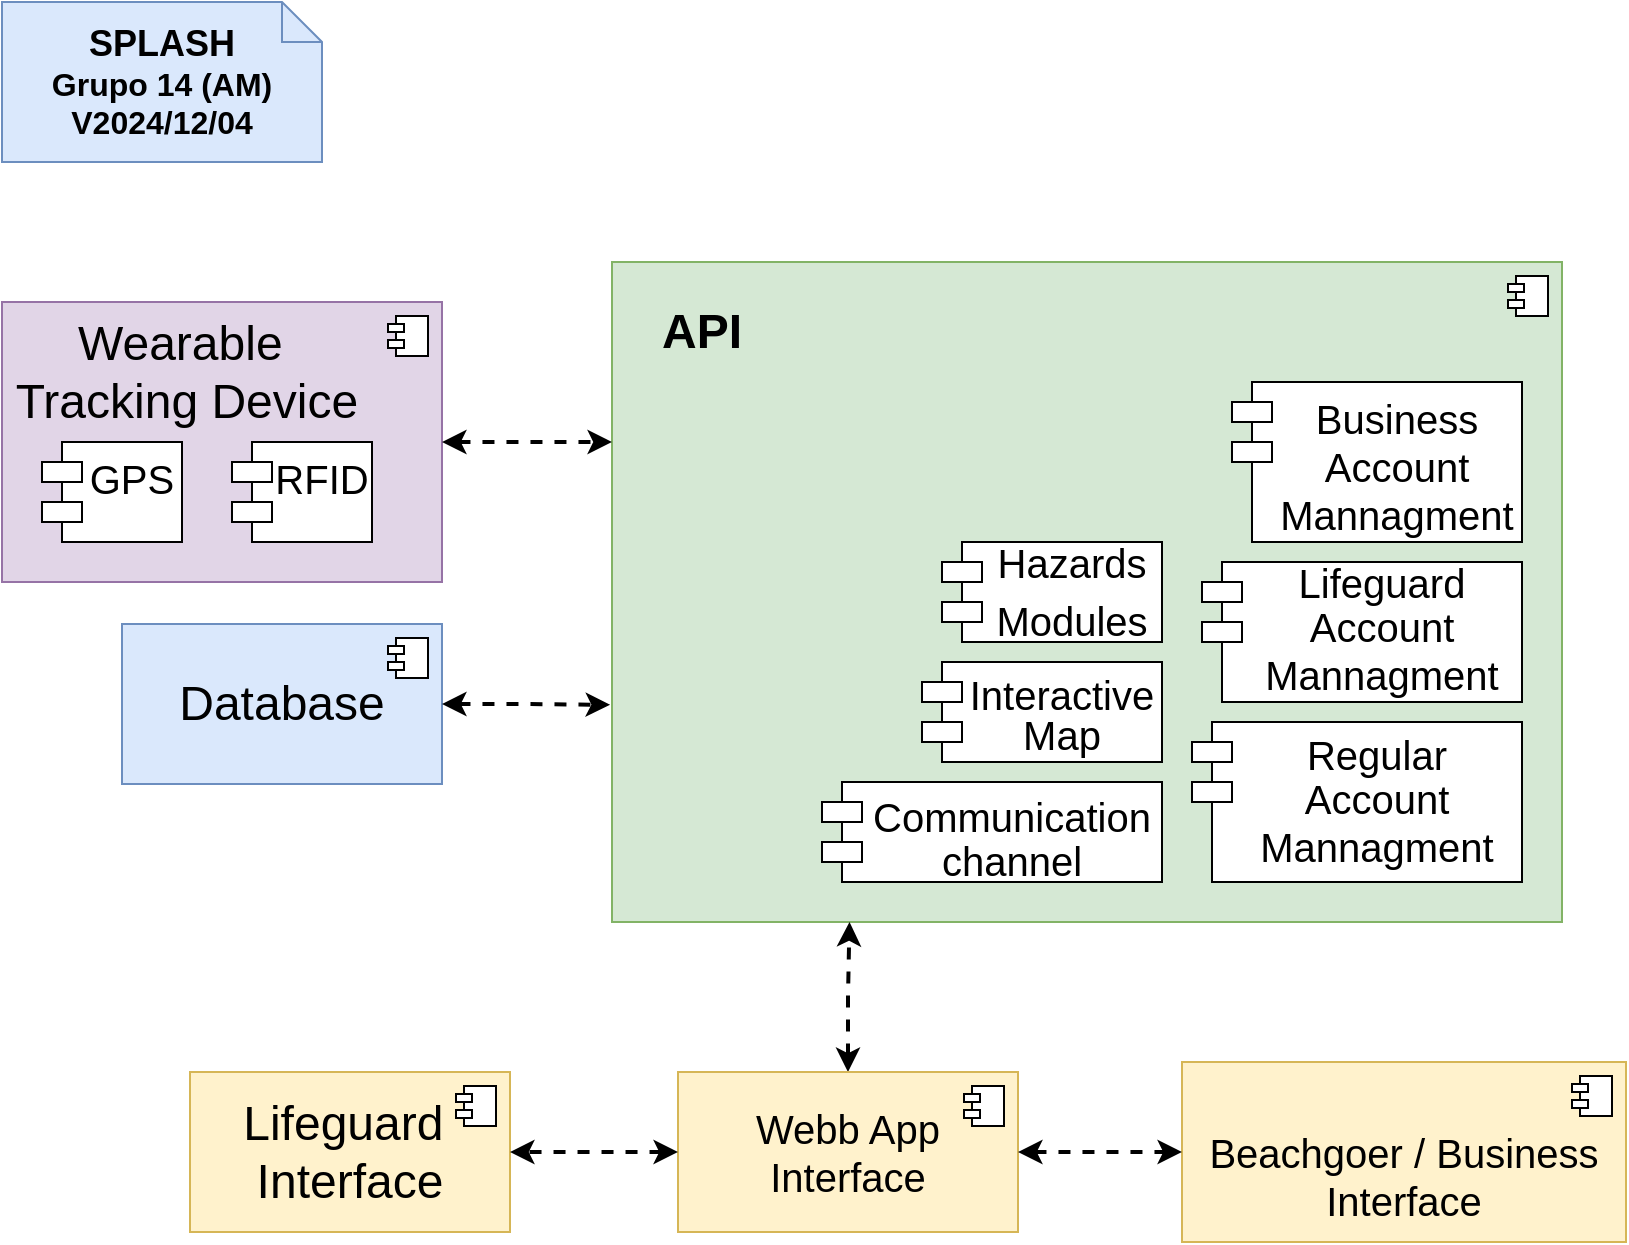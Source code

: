 <mxfile version="25.0.1">
  <diagram name="Página-1" id="Svs8xxvVisMG-Eagplg8">
    <mxGraphModel grid="1" page="1" gridSize="10" guides="1" tooltips="1" connect="1" arrows="1" fold="1" pageScale="1" pageWidth="827" pageHeight="1169" math="0" shadow="0">
      <root>
        <mxCell id="0" />
        <mxCell id="1" parent="0" />
        <mxCell id="vGRCYvYw_vGhQaDywJrN-30" value="&lt;div style=&quot;line-height: 100%;&quot;&gt;&lt;br&gt;&lt;/div&gt;" style="html=1;dropTarget=0;whiteSpace=wrap;fillColor=#e1d5e7;strokeColor=#9673a6;" vertex="1" parent="1">
          <mxGeometry x="-1639" y="-1010" width="220" height="140" as="geometry" />
        </mxCell>
        <mxCell id="vGRCYvYw_vGhQaDywJrN-31" value="" style="shape=module;jettyWidth=8;jettyHeight=4;" vertex="1" parent="vGRCYvYw_vGhQaDywJrN-30">
          <mxGeometry x="1" width="20" height="20" relative="1" as="geometry">
            <mxPoint x="-27" y="7" as="offset" />
          </mxGeometry>
        </mxCell>
        <mxCell id="vGRCYvYw_vGhQaDywJrN-34" value="" style="html=1;dropTarget=0;whiteSpace=wrap;fillColor=#d5e8d4;strokeColor=#82b366;" vertex="1" parent="1">
          <mxGeometry x="-1334" y="-1030" width="475" height="330" as="geometry" />
        </mxCell>
        <mxCell id="vGRCYvYw_vGhQaDywJrN-35" value="" style="shape=module;jettyWidth=8;jettyHeight=4;" vertex="1" parent="vGRCYvYw_vGhQaDywJrN-34">
          <mxGeometry x="1" width="20" height="20" relative="1" as="geometry">
            <mxPoint x="-27" y="7" as="offset" />
          </mxGeometry>
        </mxCell>
        <mxCell id="SkDtupgN0jb3LAkBl0hs-3" style="edgeStyle=orthogonalEdgeStyle;rounded=0;orthogonalLoop=1;jettySize=auto;html=1;exitX=0.5;exitY=0;exitDx=0;exitDy=0;entryX=0.25;entryY=1;entryDx=0;entryDy=0;strokeWidth=2;startArrow=classic;startFill=1;dashed=1;" edge="1" parent="1" source="vGRCYvYw_vGhQaDywJrN-36" target="vGRCYvYw_vGhQaDywJrN-34">
          <mxGeometry relative="1" as="geometry" />
        </mxCell>
        <mxCell id="vGRCYvYw_vGhQaDywJrN-36" value="&lt;div&gt;&lt;font style=&quot;font-size: 20px;&quot;&gt;Webb App&lt;/font&gt;&lt;/div&gt;&lt;div&gt;&lt;font style=&quot;font-size: 20px;&quot;&gt;Interface&lt;/font&gt;&lt;/div&gt;" style="html=1;dropTarget=0;whiteSpace=wrap;fillColor=#fff2cc;strokeColor=#d6b656;" vertex="1" parent="1">
          <mxGeometry x="-1301" y="-625" width="170" height="80" as="geometry" />
        </mxCell>
        <mxCell id="vGRCYvYw_vGhQaDywJrN-37" value="" style="shape=module;jettyWidth=8;jettyHeight=4;" vertex="1" parent="vGRCYvYw_vGhQaDywJrN-36">
          <mxGeometry x="1" width="20" height="20" relative="1" as="geometry">
            <mxPoint x="-27" y="7" as="offset" />
          </mxGeometry>
        </mxCell>
        <mxCell id="vGRCYvYw_vGhQaDywJrN-38" value="&lt;div&gt;&lt;font style=&quot;font-size: 24px;&quot;&gt;Lifeguard&amp;nbsp;&lt;/font&gt;&lt;/div&gt;&lt;div&gt;&lt;font style=&quot;font-size: 24px;&quot;&gt;Interface&lt;/font&gt;&lt;/div&gt;" style="html=1;dropTarget=0;whiteSpace=wrap;fillColor=#fff2cc;strokeColor=#d6b656;" vertex="1" parent="1">
          <mxGeometry x="-1545" y="-625" width="160" height="80" as="geometry" />
        </mxCell>
        <mxCell id="vGRCYvYw_vGhQaDywJrN-39" value="" style="shape=module;jettyWidth=8;jettyHeight=4;" vertex="1" parent="vGRCYvYw_vGhQaDywJrN-38">
          <mxGeometry x="1" width="20" height="20" relative="1" as="geometry">
            <mxPoint x="-27" y="7" as="offset" />
          </mxGeometry>
        </mxCell>
        <mxCell id="vGRCYvYw_vGhQaDywJrN-40" value="&lt;font style=&quot;font-size: 20px;&quot;&gt;&lt;br&gt;&lt;/font&gt;&lt;div&gt;&lt;font style=&quot;font-size: 20px;&quot;&gt;Beachgoer / Business&lt;/font&gt;&lt;/div&gt;&lt;div&gt;&lt;font style=&quot;font-size: 20px;&quot;&gt;Interface&lt;/font&gt;&lt;/div&gt;" style="html=1;dropTarget=0;whiteSpace=wrap;fillColor=#fff2cc;strokeColor=#d6b656;" vertex="1" parent="1">
          <mxGeometry x="-1049" y="-630" width="222" height="90" as="geometry" />
        </mxCell>
        <mxCell id="vGRCYvYw_vGhQaDywJrN-41" value="" style="shape=module;jettyWidth=8;jettyHeight=4;" vertex="1" parent="vGRCYvYw_vGhQaDywJrN-40">
          <mxGeometry x="1" width="20" height="20" relative="1" as="geometry">
            <mxPoint x="-27" y="7" as="offset" />
          </mxGeometry>
        </mxCell>
        <mxCell id="vGRCYvYw_vGhQaDywJrN-43" value="&lt;div&gt;&lt;font style=&quot;font-size: 24px;&quot;&gt;Database&lt;/font&gt;&lt;/div&gt;" style="html=1;dropTarget=0;whiteSpace=wrap;fillColor=#dae8fc;strokeColor=#6c8ebf;" vertex="1" parent="1">
          <mxGeometry x="-1579" y="-849" width="160" height="80" as="geometry" />
        </mxCell>
        <mxCell id="vGRCYvYw_vGhQaDywJrN-44" value="" style="shape=module;jettyWidth=8;jettyHeight=4;" vertex="1" parent="vGRCYvYw_vGhQaDywJrN-43">
          <mxGeometry x="1" width="20" height="20" relative="1" as="geometry">
            <mxPoint x="-27" y="7" as="offset" />
          </mxGeometry>
        </mxCell>
        <mxCell id="vGRCYvYw_vGhQaDywJrN-57" value="&lt;font style=&quot;font-size: 20px;&quot;&gt;GPS&lt;/font&gt;" style="shape=module;align=left;spacingLeft=20;align=center;verticalAlign=top;whiteSpace=wrap;html=1;" vertex="1" parent="1">
          <mxGeometry x="-1619" y="-940" width="70" height="50" as="geometry" />
        </mxCell>
        <mxCell id="vGRCYvYw_vGhQaDywJrN-59" value="&lt;font style=&quot;font-size: 20px;&quot;&gt;RFID&lt;/font&gt;" style="shape=module;align=left;spacingLeft=20;align=center;verticalAlign=top;whiteSpace=wrap;html=1;" vertex="1" parent="1">
          <mxGeometry x="-1524" y="-940" width="70" height="50" as="geometry" />
        </mxCell>
        <mxCell id="wKAv66ZSIYWX75uYIhyr-1" value="&lt;b&gt;&lt;font style=&quot;font-size: 18px;&quot;&gt;SPLASH&lt;/font&gt;&lt;/b&gt;&lt;div&gt;&lt;b&gt;&lt;font size=&quot;3&quot;&gt;Grupo 14 (AM)&lt;/font&gt;&lt;/b&gt;&lt;/div&gt;&lt;div&gt;&lt;b&gt;&lt;font size=&quot;3&quot;&gt;V2024/12/04&lt;/font&gt;&lt;/b&gt;&lt;/div&gt;" style="shape=note;size=20;whiteSpace=wrap;html=1;fillColor=#dae8fc;strokeColor=#6c8ebf;" vertex="1" parent="1">
          <mxGeometry x="-1639" y="-1160" width="160" height="80" as="geometry" />
        </mxCell>
        <mxCell id="sMlNI6OWwEZpbjPy5gCY-2" value="&lt;font style=&quot;font-size: 24px;&quot;&gt;Wearable&amp;nbsp;&lt;/font&gt;&lt;div&gt;&lt;font style=&quot;font-size: 24px;&quot;&gt;Tracking Device&lt;/font&gt;&lt;/div&gt;" style="text;html=1;align=center;verticalAlign=middle;whiteSpace=wrap;rounded=0;" vertex="1" parent="1">
          <mxGeometry x="-1639" y="-1000" width="185" height="50" as="geometry" />
        </mxCell>
        <mxCell id="sMlNI6OWwEZpbjPy5gCY-4" value="&lt;font style=&quot;font-size: 24px;&quot;&gt;&lt;b&gt;API&lt;/b&gt;&lt;/font&gt;" style="text;html=1;align=center;verticalAlign=middle;whiteSpace=wrap;rounded=0;" vertex="1" parent="1">
          <mxGeometry x="-1319" y="-1010" width="60" height="30" as="geometry" />
        </mxCell>
        <mxCell id="sMlNI6OWwEZpbjPy5gCY-5" value="&lt;font style=&quot;line-height: 100%; font-size: 20px;&quot;&gt;Interactive&lt;/font&gt;&lt;div style=&quot;line-height: 100%;&quot;&gt;&lt;font style=&quot;line-height: 100%; font-size: 20px;&quot;&gt;Map&lt;/font&gt;&lt;/div&gt;" style="shape=module;align=left;spacingLeft=20;align=center;verticalAlign=top;whiteSpace=wrap;html=1;" vertex="1" parent="1">
          <mxGeometry x="-1179" y="-830" width="120" height="50" as="geometry" />
        </mxCell>
        <mxCell id="sMlNI6OWwEZpbjPy5gCY-6" value="&lt;div&gt;&lt;font style=&quot;line-height: 100%; font-size: 20px;&quot;&gt;Regular&lt;/font&gt;&lt;/div&gt;&lt;font style=&quot;font-size: 20px;&quot;&gt;Account&lt;/font&gt;&lt;div&gt;&lt;font style=&quot;font-size: 20px;&quot;&gt;Mannagment&lt;/font&gt;&lt;/div&gt;" style="shape=module;align=left;spacingLeft=20;align=center;verticalAlign=top;whiteSpace=wrap;html=1;" vertex="1" parent="1">
          <mxGeometry x="-1044" y="-800" width="165" height="80" as="geometry" />
        </mxCell>
        <mxCell id="sMlNI6OWwEZpbjPy5gCY-7" value="&lt;font style=&quot;line-height: 110%; font-size: 20px;&quot;&gt;Communication&lt;/font&gt;&lt;div style=&quot;line-height: 110%;&quot;&gt;&lt;font style=&quot;line-height: 110%; font-size: 20px;&quot;&gt;channel&lt;/font&gt;&lt;/div&gt;" style="shape=module;align=left;spacingLeft=20;align=center;verticalAlign=top;whiteSpace=wrap;html=1;" vertex="1" parent="1">
          <mxGeometry x="-1229" y="-770" width="170" height="50" as="geometry" />
        </mxCell>
        <mxCell id="sMlNI6OWwEZpbjPy5gCY-8" value="&lt;div&gt;&lt;font style=&quot;line-height: 8px; font-size: 20px;&quot;&gt;Lifeguard&lt;/font&gt;&lt;/div&gt;&lt;font style=&quot;font-size: 20px;&quot;&gt;Account&lt;/font&gt;&lt;div&gt;&lt;font style=&quot;font-size: 20px;&quot;&gt;Mannagment&lt;/font&gt;&lt;/div&gt;" style="shape=module;align=left;spacingLeft=20;align=center;verticalAlign=top;whiteSpace=wrap;html=1;" vertex="1" parent="1">
          <mxGeometry x="-1039" y="-880" width="160" height="70" as="geometry" />
        </mxCell>
        <mxCell id="sMlNI6OWwEZpbjPy5gCY-9" value="&lt;div&gt;&lt;font style=&quot;line-height: 8px; font-size: 20px;&quot;&gt;Hazards&lt;/font&gt;&lt;/div&gt;&lt;div&gt;&lt;font style=&quot;line-height: 8px; font-size: 20px;&quot;&gt;&lt;br&gt;&lt;/font&gt;&lt;/div&gt;&lt;div&gt;&lt;font style=&quot;line-height: 8px; font-size: 20px;&quot;&gt;Modules&lt;/font&gt;&lt;/div&gt;" style="shape=module;align=left;spacingLeft=20;align=center;verticalAlign=top;whiteSpace=wrap;html=1;" vertex="1" parent="1">
          <mxGeometry x="-1169" y="-890" width="110" height="50" as="geometry" />
        </mxCell>
        <mxCell id="sMlNI6OWwEZpbjPy5gCY-10" value="&lt;div&gt;&lt;span style=&quot;font-size: 20px; background-color: initial;&quot;&gt;Business&lt;/span&gt;&lt;/div&gt;&lt;font style=&quot;font-size: 20px;&quot;&gt;Account&lt;/font&gt;&lt;div&gt;&lt;font style=&quot;font-size: 20px;&quot;&gt;Mannagment&lt;/font&gt;&lt;/div&gt;" style="shape=module;align=left;spacingLeft=20;align=center;verticalAlign=top;whiteSpace=wrap;html=1;" vertex="1" parent="1">
          <mxGeometry x="-1024" y="-970" width="145" height="80" as="geometry" />
        </mxCell>
        <mxCell id="SkDtupgN0jb3LAkBl0hs-1" style="edgeStyle=orthogonalEdgeStyle;rounded=0;orthogonalLoop=1;jettySize=auto;html=1;exitX=1;exitY=0.5;exitDx=0;exitDy=0;entryX=-0.002;entryY=0.671;entryDx=0;entryDy=0;entryPerimeter=0;startArrow=classic;startFill=1;dashed=1;strokeWidth=2;" edge="1" parent="1" source="vGRCYvYw_vGhQaDywJrN-43" target="vGRCYvYw_vGhQaDywJrN-34">
          <mxGeometry relative="1" as="geometry" />
        </mxCell>
        <mxCell id="SkDtupgN0jb3LAkBl0hs-2" style="edgeStyle=orthogonalEdgeStyle;rounded=0;orthogonalLoop=1;jettySize=auto;html=1;exitX=1;exitY=0.5;exitDx=0;exitDy=0;startArrow=classic;startFill=1;dashed=1;strokeWidth=2;" edge="1" parent="1" source="vGRCYvYw_vGhQaDywJrN-30">
          <mxGeometry relative="1" as="geometry">
            <mxPoint x="-1334" y="-940" as="targetPoint" />
          </mxGeometry>
        </mxCell>
        <mxCell id="SkDtupgN0jb3LAkBl0hs-4" style="edgeStyle=orthogonalEdgeStyle;rounded=0;orthogonalLoop=1;jettySize=auto;html=1;exitX=1;exitY=0.5;exitDx=0;exitDy=0;entryX=0;entryY=0.5;entryDx=0;entryDy=0;strokeWidth=2;startArrow=classic;startFill=1;dashed=1;" edge="1" parent="1" source="vGRCYvYw_vGhQaDywJrN-36" target="vGRCYvYw_vGhQaDywJrN-40">
          <mxGeometry relative="1" as="geometry">
            <mxPoint x="-1206" y="-615" as="sourcePoint" />
            <mxPoint x="-1205" y="-690" as="targetPoint" />
          </mxGeometry>
        </mxCell>
        <mxCell id="SkDtupgN0jb3LAkBl0hs-5" style="edgeStyle=orthogonalEdgeStyle;rounded=0;orthogonalLoop=1;jettySize=auto;html=1;exitX=0;exitY=0.5;exitDx=0;exitDy=0;entryX=1;entryY=0.5;entryDx=0;entryDy=0;strokeWidth=2;startArrow=classic;startFill=1;dashed=1;" edge="1" parent="1" source="vGRCYvYw_vGhQaDywJrN-36" target="vGRCYvYw_vGhQaDywJrN-38">
          <mxGeometry relative="1" as="geometry">
            <mxPoint x="-1196" y="-605" as="sourcePoint" />
            <mxPoint x="-1195" y="-680" as="targetPoint" />
          </mxGeometry>
        </mxCell>
      </root>
    </mxGraphModel>
  </diagram>
</mxfile>
